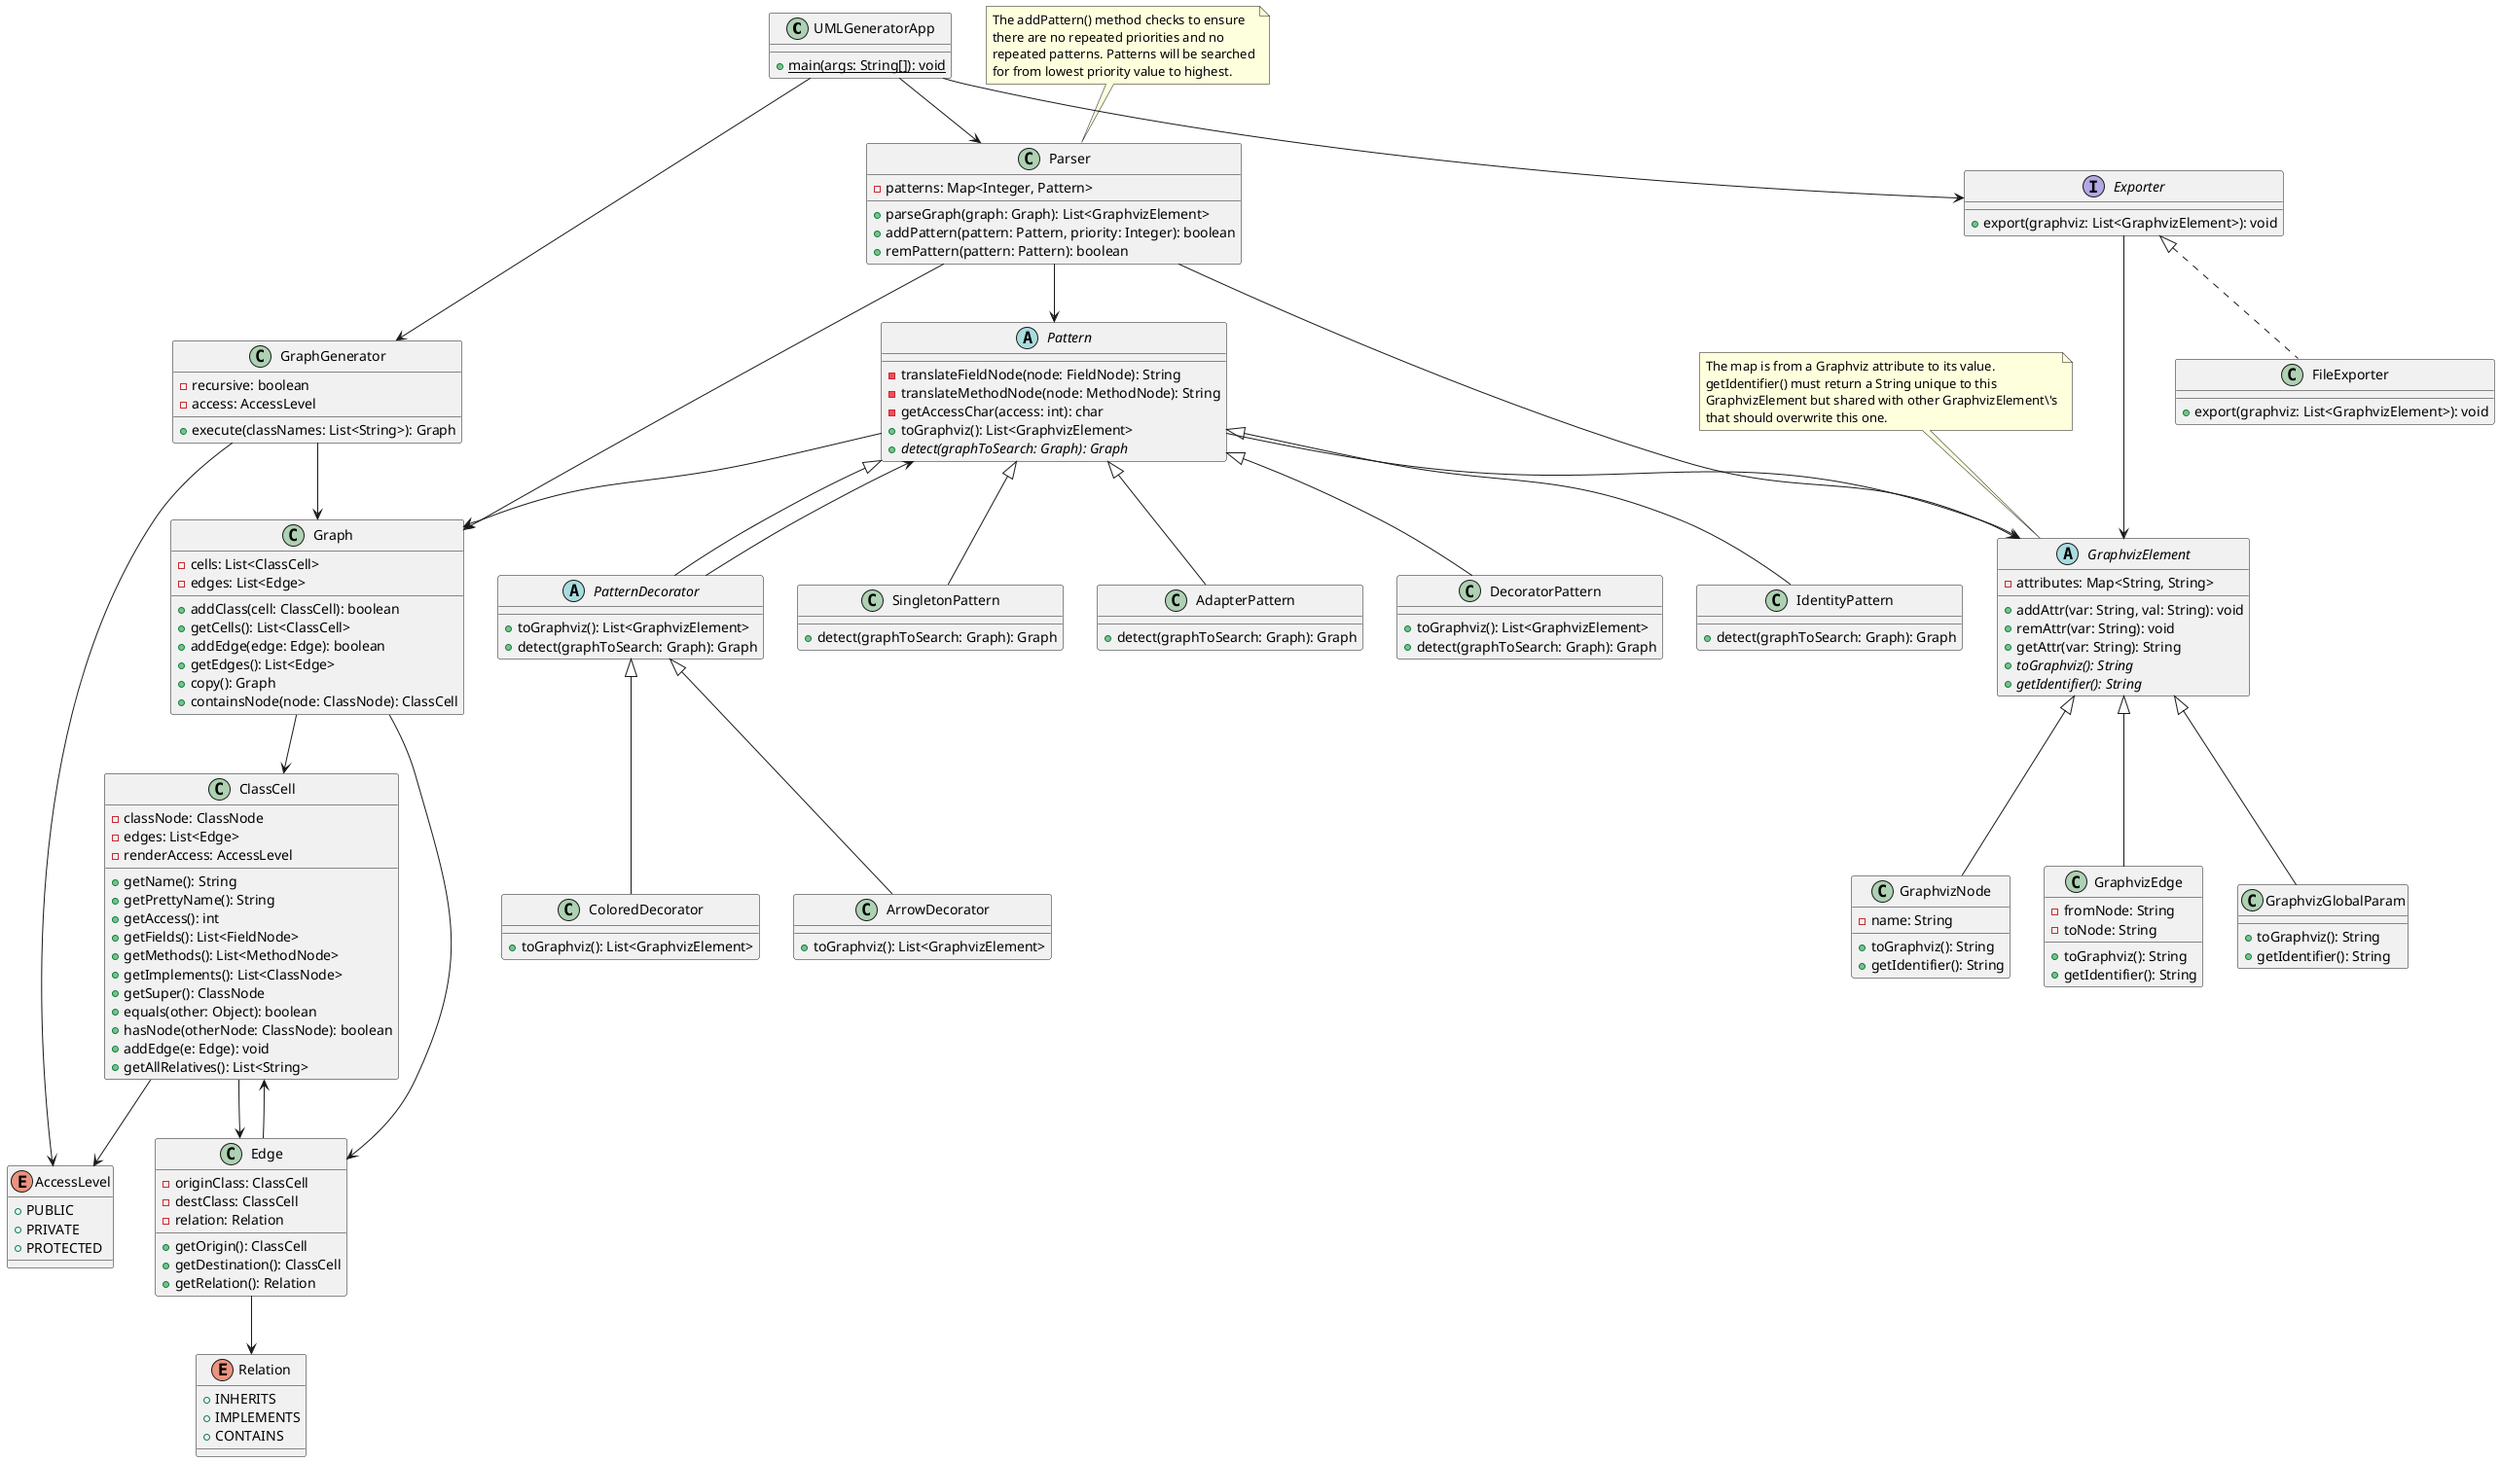 @startuml
class UMLGeneratorApp {
+ {static} main(args: String[]): void
}

class GraphGenerator {
- recursive: boolean
- access: AccessLevel
+ execute(classNames: List<String>): Graph
}

enum AccessLevel {
+ PUBLIC
+ PRIVATE
+ PROTECTED
}

class ClassCell {
- classNode: ClassNode
- edges: List<Edge>
- renderAccess: AccessLevel
+ getName(): String
+ getPrettyName(): String
+ getAccess(): int
+ getFields(): List<FieldNode>
+ getMethods(): List<MethodNode>
+ getImplements(): List<ClassNode>
+ getSuper(): ClassNode
+ equals(other: Object): boolean
+ hasNode(otherNode: ClassNode): boolean
+ addEdge(e: Edge): void
+ getAllRelatives(): List<String>
}

class Edge {
- originClass: ClassCell
- destClass: ClassCell
- relation: Relation
+ getOrigin(): ClassCell
+ getDestination(): ClassCell
+ getRelation(): Relation
}

class Parser {
- patterns: Map<Integer, Pattern>
+ parseGraph(graph: Graph): List<GraphvizElement>
+ addPattern(pattern: Pattern, priority: Integer): boolean
+ remPattern(pattern: Pattern): boolean
}
note top of Parser
  The addPattern() method checks to ensure
  there are no repeated priorities and no
  repeated patterns. Patterns will be searched
  for from lowest priority value to highest.
end note

class Graph {
- cells: List<ClassCell>
- edges: List<Edge>
+ addClass(cell: ClassCell): boolean
+ getCells(): List<ClassCell>
+ addEdge(edge: Edge): boolean
+ getEdges(): List<Edge>
+ copy(): Graph
+ containsNode(node: ClassNode): ClassCell
}

abstract class Pattern {
- translateFieldNode(node: FieldNode): String
- translateMethodNode(node: MethodNode): String
- getAccessChar(access: int): char
+ toGraphviz(): List<GraphvizElement>
+ {abstract} detect(graphToSearch: Graph): Graph
}

abstract class PatternDecorator extends Pattern {
+ toGraphviz(): List<GraphvizElement>
+ detect(graphToSearch: Graph): Graph
}

class ColoredDecorator extends PatternDecorator {
+ toGraphviz(): List<GraphvizElement>
}

class ArrowDecorator extends PatternDecorator {
+ toGraphviz(): List<GraphvizElement>
}

class SingletonPattern extends Pattern {
+ detect(graphToSearch: Graph): Graph
}

class AdapterPattern extends Pattern {
+ detect(graphToSearch: Graph): Graph
}

class DecoratorPattern extends Pattern {
+ toGraphviz(): List<GraphvizElement>
+ detect(graphToSearch: Graph): Graph
}

class IdentityPattern extends Pattern {
+ detect(graphToSearch: Graph): Graph
}

enum Relation {
+ INHERITS
+ IMPLEMENTS
+ CONTAINS
}

abstract class GraphvizElement {
- attributes: Map<String, String>
+ addAttr(var: String, val: String): void
+ remAttr(var: String): void
+ getAttr(var: String): String
+ {abstract} toGraphviz(): String
+ {abstract} getIdentifier(): String
}
note top of GraphvizElement
  The map is from a Graphviz attribute to its value.
  getIdentifier() must return a String unique to this
  GraphvizElement but shared with other GraphvizElement\'s
  that should overwrite this one.
end note

class GraphvizNode extends GraphvizElement {
- name: String
+ toGraphviz(): String
+ getIdentifier(): String
}

class GraphvizEdge extends GraphvizElement {
- fromNode: String
- toNode: String
+ toGraphviz(): String
+ getIdentifier(): String
}

class GraphvizGlobalParam extends GraphvizElement {
+ toGraphviz(): String
+ getIdentifier(): String
}

interface Exporter {
+ export(graphviz: List<GraphvizElement>): void
}

class FileExporter implements Exporter {
+ export(graphviz: List<GraphvizElement>): void
}

UMLGeneratorApp --> GraphGenerator
UMLGeneratorApp --> Parser
UMLGeneratorApp --> Exporter
GraphGenerator --> Graph
GraphGenerator --> AccessLevel
ClassCell --> Edge
ClassCell --> AccessLevel
Edge --> ClassCell
Edge --> Relation
Parser --> Pattern
Pattern --> Graph
PatternDecorator --> Pattern
Pattern --> GraphvizElement
Graph --> ClassCell
Graph --> Edge
Parser --> Graph
Parser --> GraphvizElement
Exporter --> GraphvizElement
@enduml

